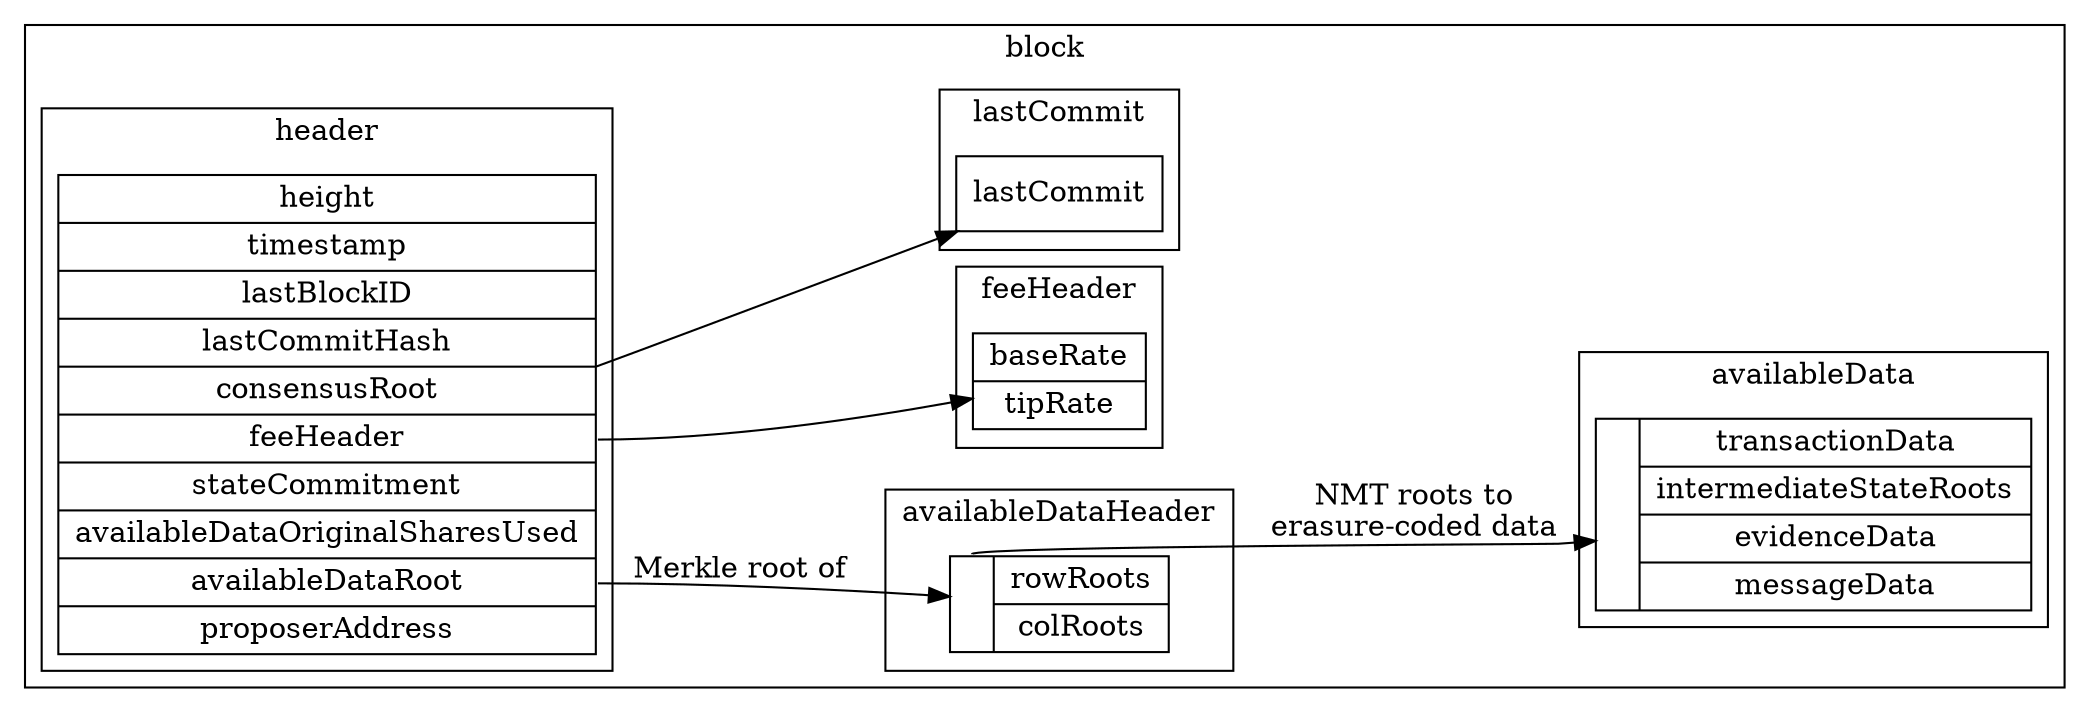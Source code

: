 digraph G {
    rankdir = "LR";
    node [shape = record];

    subgraph cluster_block {
        label = "block";

        subgraph cluster_availableheader {
            label = "availableDataHeader";
            struct5 [label = "{<f0> | { rowRoots | colRoots } }"];
        }

        subgraph cluster_body {
            label = "availableData";
            struct4 [label = "{ | { transactionData | intermediateStateRoots | evidenceData | messageData } }"];
        }

        subgraph cluster_feeheader {
            label = "feeHeader";
            struct3 [label = "baseRate | tipRate"];
        }

        subgraph cluster_lastcommit {
            label = "lastCommit";
            struct2 [label = "{lastCommit}"];
        }

        subgraph cluster_header {
            label = "header";
            struct1 [label = "height | timestamp | lastBlockID | <f3> lastCommitHash | consensusRoot | <f5> feeHeader | stateCommitment | availableDataOriginalSharesUsed | <f8> availableDataRoot | proposerAddress"];
        }
    }

    struct1:f4 -> struct2;
    struct1:f5 -> struct3;
    struct1:f8 -> struct5 [label = "Merkle root of"];
    struct5:f0 -> struct4 [label = "NMT roots to\nerasure-coded data"];

    edge [style = invis];
    struct1 -> struct4;
    struct1 -> struct5;
}